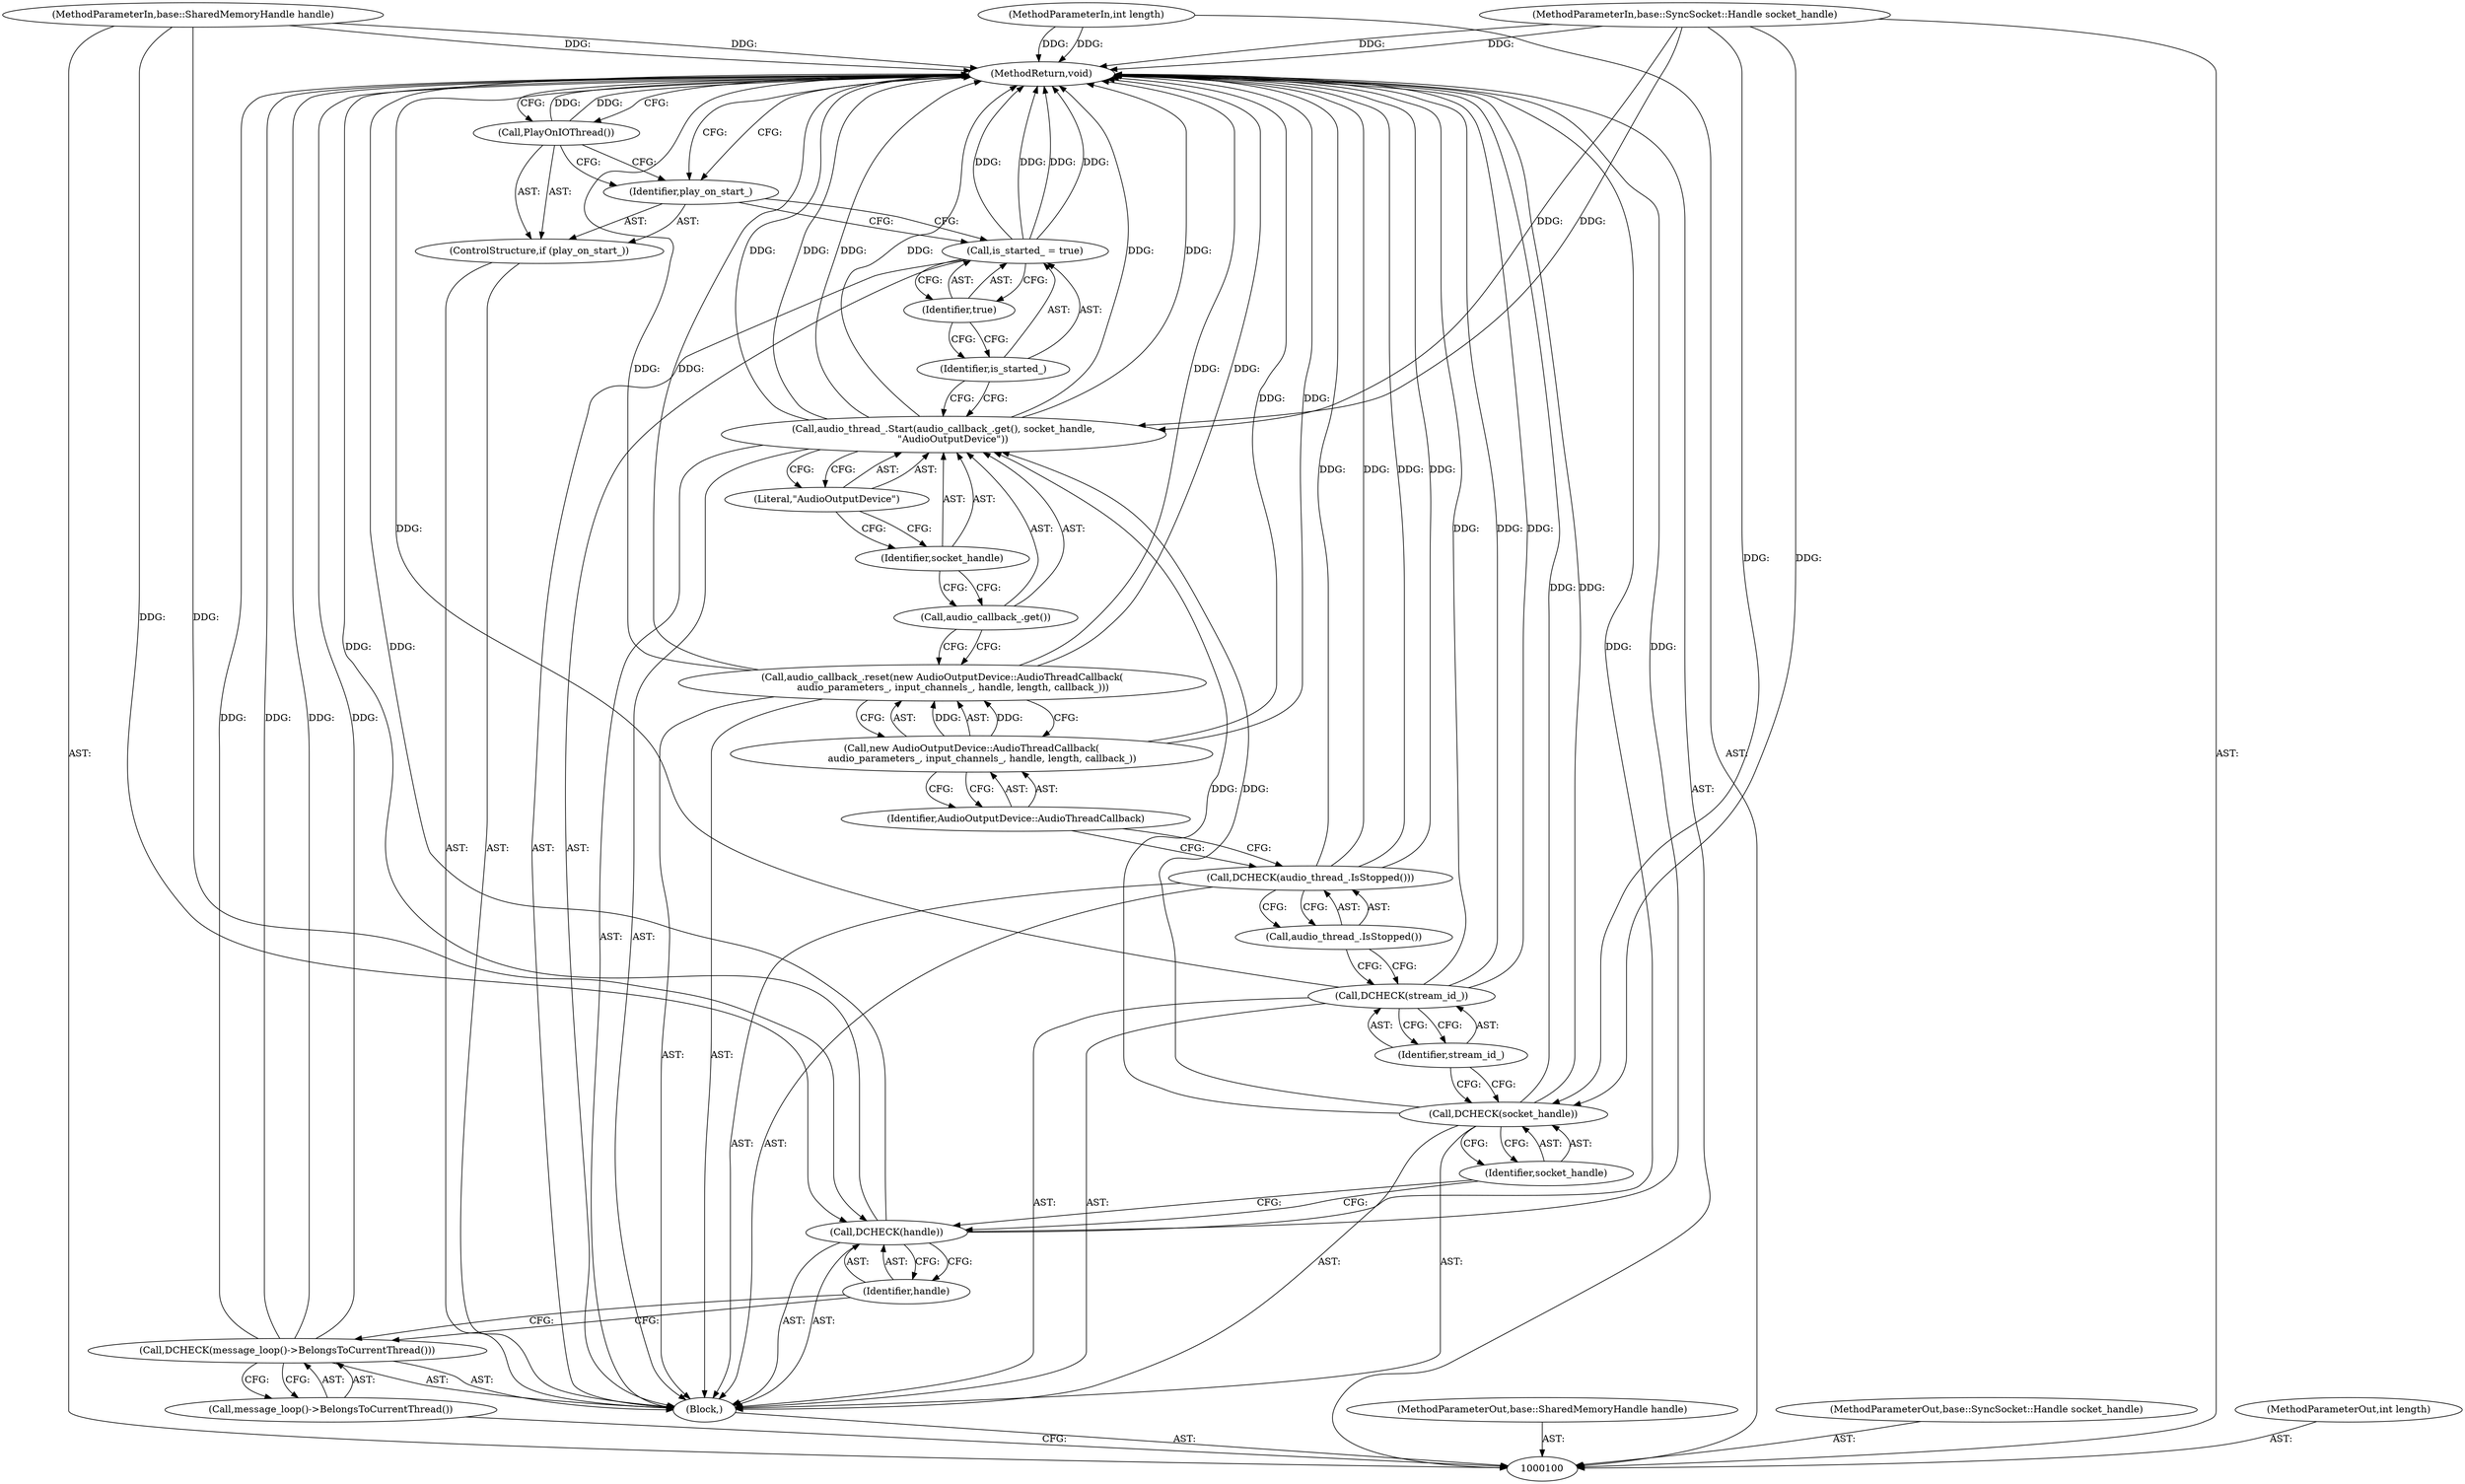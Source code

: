 digraph "0_Chrome_6d2aef28cb0b677af468ebf3e32a176a7c37086e_1" {
"1000128" [label="(MethodReturn,void)"];
"1000112" [label="(Identifier,stream_id_)"];
"1000111" [label="(Call,DCHECK(stream_id_))"];
"1000113" [label="(Call,DCHECK(audio_thread_.IsStopped()))"];
"1000114" [label="(Call,audio_thread_.IsStopped())"];
"1000116" [label="(Call,new AudioOutputDevice::AudioThreadCallback(\n       audio_parameters_, input_channels_, handle, length, callback_))"];
"1000117" [label="(Identifier,AudioOutputDevice::AudioThreadCallback)"];
"1000115" [label="(Call,audio_callback_.reset(new AudioOutputDevice::AudioThreadCallback(\n       audio_parameters_, input_channels_, handle, length, callback_)))"];
"1000101" [label="(MethodParameterIn,base::SharedMemoryHandle handle)"];
"1000171" [label="(MethodParameterOut,base::SharedMemoryHandle handle)"];
"1000118" [label="(Call,audio_thread_.Start(audio_callback_.get(), socket_handle,\n      \"AudioOutputDevice\"))"];
"1000119" [label="(Call,audio_callback_.get())"];
"1000120" [label="(Identifier,socket_handle)"];
"1000121" [label="(Literal,\"AudioOutputDevice\")"];
"1000124" [label="(Identifier,true)"];
"1000122" [label="(Call,is_started_ = true)"];
"1000123" [label="(Identifier,is_started_)"];
"1000125" [label="(ControlStructure,if (play_on_start_))"];
"1000126" [label="(Identifier,play_on_start_)"];
"1000127" [label="(Call,PlayOnIOThread())"];
"1000102" [label="(MethodParameterIn,base::SyncSocket::Handle socket_handle)"];
"1000172" [label="(MethodParameterOut,base::SyncSocket::Handle socket_handle)"];
"1000104" [label="(Block,)"];
"1000103" [label="(MethodParameterIn,int length)"];
"1000173" [label="(MethodParameterOut,int length)"];
"1000105" [label="(Call,DCHECK(message_loop()->BelongsToCurrentThread()))"];
"1000106" [label="(Call,message_loop()->BelongsToCurrentThread())"];
"1000107" [label="(Call,DCHECK(handle))"];
"1000108" [label="(Identifier,handle)"];
"1000109" [label="(Call,DCHECK(socket_handle))"];
"1000110" [label="(Identifier,socket_handle)"];
"1000128" -> "1000100"  [label="AST: "];
"1000128" -> "1000127"  [label="CFG: "];
"1000128" -> "1000126"  [label="CFG: "];
"1000116" -> "1000128"  [label="DDG: "];
"1000107" -> "1000128"  [label="DDG: "];
"1000107" -> "1000128"  [label="DDG: "];
"1000105" -> "1000128"  [label="DDG: "];
"1000105" -> "1000128"  [label="DDG: "];
"1000113" -> "1000128"  [label="DDG: "];
"1000113" -> "1000128"  [label="DDG: "];
"1000122" -> "1000128"  [label="DDG: "];
"1000122" -> "1000128"  [label="DDG: "];
"1000103" -> "1000128"  [label="DDG: "];
"1000115" -> "1000128"  [label="DDG: "];
"1000115" -> "1000128"  [label="DDG: "];
"1000127" -> "1000128"  [label="DDG: "];
"1000118" -> "1000128"  [label="DDG: "];
"1000118" -> "1000128"  [label="DDG: "];
"1000118" -> "1000128"  [label="DDG: "];
"1000102" -> "1000128"  [label="DDG: "];
"1000111" -> "1000128"  [label="DDG: "];
"1000111" -> "1000128"  [label="DDG: "];
"1000101" -> "1000128"  [label="DDG: "];
"1000109" -> "1000128"  [label="DDG: "];
"1000112" -> "1000111"  [label="AST: "];
"1000112" -> "1000109"  [label="CFG: "];
"1000111" -> "1000112"  [label="CFG: "];
"1000111" -> "1000104"  [label="AST: "];
"1000111" -> "1000112"  [label="CFG: "];
"1000112" -> "1000111"  [label="AST: "];
"1000114" -> "1000111"  [label="CFG: "];
"1000111" -> "1000128"  [label="DDG: "];
"1000111" -> "1000128"  [label="DDG: "];
"1000113" -> "1000104"  [label="AST: "];
"1000113" -> "1000114"  [label="CFG: "];
"1000114" -> "1000113"  [label="AST: "];
"1000117" -> "1000113"  [label="CFG: "];
"1000113" -> "1000128"  [label="DDG: "];
"1000113" -> "1000128"  [label="DDG: "];
"1000114" -> "1000113"  [label="AST: "];
"1000114" -> "1000111"  [label="CFG: "];
"1000113" -> "1000114"  [label="CFG: "];
"1000116" -> "1000115"  [label="AST: "];
"1000116" -> "1000117"  [label="CFG: "];
"1000117" -> "1000116"  [label="AST: "];
"1000115" -> "1000116"  [label="CFG: "];
"1000116" -> "1000128"  [label="DDG: "];
"1000116" -> "1000115"  [label="DDG: "];
"1000117" -> "1000116"  [label="AST: "];
"1000117" -> "1000113"  [label="CFG: "];
"1000116" -> "1000117"  [label="CFG: "];
"1000115" -> "1000104"  [label="AST: "];
"1000115" -> "1000116"  [label="CFG: "];
"1000116" -> "1000115"  [label="AST: "];
"1000119" -> "1000115"  [label="CFG: "];
"1000115" -> "1000128"  [label="DDG: "];
"1000115" -> "1000128"  [label="DDG: "];
"1000116" -> "1000115"  [label="DDG: "];
"1000101" -> "1000100"  [label="AST: "];
"1000101" -> "1000128"  [label="DDG: "];
"1000101" -> "1000107"  [label="DDG: "];
"1000171" -> "1000100"  [label="AST: "];
"1000118" -> "1000104"  [label="AST: "];
"1000118" -> "1000121"  [label="CFG: "];
"1000119" -> "1000118"  [label="AST: "];
"1000120" -> "1000118"  [label="AST: "];
"1000121" -> "1000118"  [label="AST: "];
"1000123" -> "1000118"  [label="CFG: "];
"1000118" -> "1000128"  [label="DDG: "];
"1000118" -> "1000128"  [label="DDG: "];
"1000118" -> "1000128"  [label="DDG: "];
"1000109" -> "1000118"  [label="DDG: "];
"1000102" -> "1000118"  [label="DDG: "];
"1000119" -> "1000118"  [label="AST: "];
"1000119" -> "1000115"  [label="CFG: "];
"1000120" -> "1000119"  [label="CFG: "];
"1000120" -> "1000118"  [label="AST: "];
"1000120" -> "1000119"  [label="CFG: "];
"1000121" -> "1000120"  [label="CFG: "];
"1000121" -> "1000118"  [label="AST: "];
"1000121" -> "1000120"  [label="CFG: "];
"1000118" -> "1000121"  [label="CFG: "];
"1000124" -> "1000122"  [label="AST: "];
"1000124" -> "1000123"  [label="CFG: "];
"1000122" -> "1000124"  [label="CFG: "];
"1000122" -> "1000104"  [label="AST: "];
"1000122" -> "1000124"  [label="CFG: "];
"1000123" -> "1000122"  [label="AST: "];
"1000124" -> "1000122"  [label="AST: "];
"1000126" -> "1000122"  [label="CFG: "];
"1000122" -> "1000128"  [label="DDG: "];
"1000122" -> "1000128"  [label="DDG: "];
"1000123" -> "1000122"  [label="AST: "];
"1000123" -> "1000118"  [label="CFG: "];
"1000124" -> "1000123"  [label="CFG: "];
"1000125" -> "1000104"  [label="AST: "];
"1000126" -> "1000125"  [label="AST: "];
"1000127" -> "1000125"  [label="AST: "];
"1000126" -> "1000125"  [label="AST: "];
"1000126" -> "1000122"  [label="CFG: "];
"1000127" -> "1000126"  [label="CFG: "];
"1000128" -> "1000126"  [label="CFG: "];
"1000127" -> "1000125"  [label="AST: "];
"1000127" -> "1000126"  [label="CFG: "];
"1000128" -> "1000127"  [label="CFG: "];
"1000127" -> "1000128"  [label="DDG: "];
"1000102" -> "1000100"  [label="AST: "];
"1000102" -> "1000128"  [label="DDG: "];
"1000102" -> "1000109"  [label="DDG: "];
"1000102" -> "1000118"  [label="DDG: "];
"1000172" -> "1000100"  [label="AST: "];
"1000104" -> "1000100"  [label="AST: "];
"1000105" -> "1000104"  [label="AST: "];
"1000107" -> "1000104"  [label="AST: "];
"1000109" -> "1000104"  [label="AST: "];
"1000111" -> "1000104"  [label="AST: "];
"1000113" -> "1000104"  [label="AST: "];
"1000115" -> "1000104"  [label="AST: "];
"1000118" -> "1000104"  [label="AST: "];
"1000122" -> "1000104"  [label="AST: "];
"1000125" -> "1000104"  [label="AST: "];
"1000103" -> "1000100"  [label="AST: "];
"1000103" -> "1000128"  [label="DDG: "];
"1000173" -> "1000100"  [label="AST: "];
"1000105" -> "1000104"  [label="AST: "];
"1000105" -> "1000106"  [label="CFG: "];
"1000106" -> "1000105"  [label="AST: "];
"1000108" -> "1000105"  [label="CFG: "];
"1000105" -> "1000128"  [label="DDG: "];
"1000105" -> "1000128"  [label="DDG: "];
"1000106" -> "1000105"  [label="AST: "];
"1000106" -> "1000100"  [label="CFG: "];
"1000105" -> "1000106"  [label="CFG: "];
"1000107" -> "1000104"  [label="AST: "];
"1000107" -> "1000108"  [label="CFG: "];
"1000108" -> "1000107"  [label="AST: "];
"1000110" -> "1000107"  [label="CFG: "];
"1000107" -> "1000128"  [label="DDG: "];
"1000107" -> "1000128"  [label="DDG: "];
"1000101" -> "1000107"  [label="DDG: "];
"1000108" -> "1000107"  [label="AST: "];
"1000108" -> "1000105"  [label="CFG: "];
"1000107" -> "1000108"  [label="CFG: "];
"1000109" -> "1000104"  [label="AST: "];
"1000109" -> "1000110"  [label="CFG: "];
"1000110" -> "1000109"  [label="AST: "];
"1000112" -> "1000109"  [label="CFG: "];
"1000109" -> "1000128"  [label="DDG: "];
"1000102" -> "1000109"  [label="DDG: "];
"1000109" -> "1000118"  [label="DDG: "];
"1000110" -> "1000109"  [label="AST: "];
"1000110" -> "1000107"  [label="CFG: "];
"1000109" -> "1000110"  [label="CFG: "];
}

